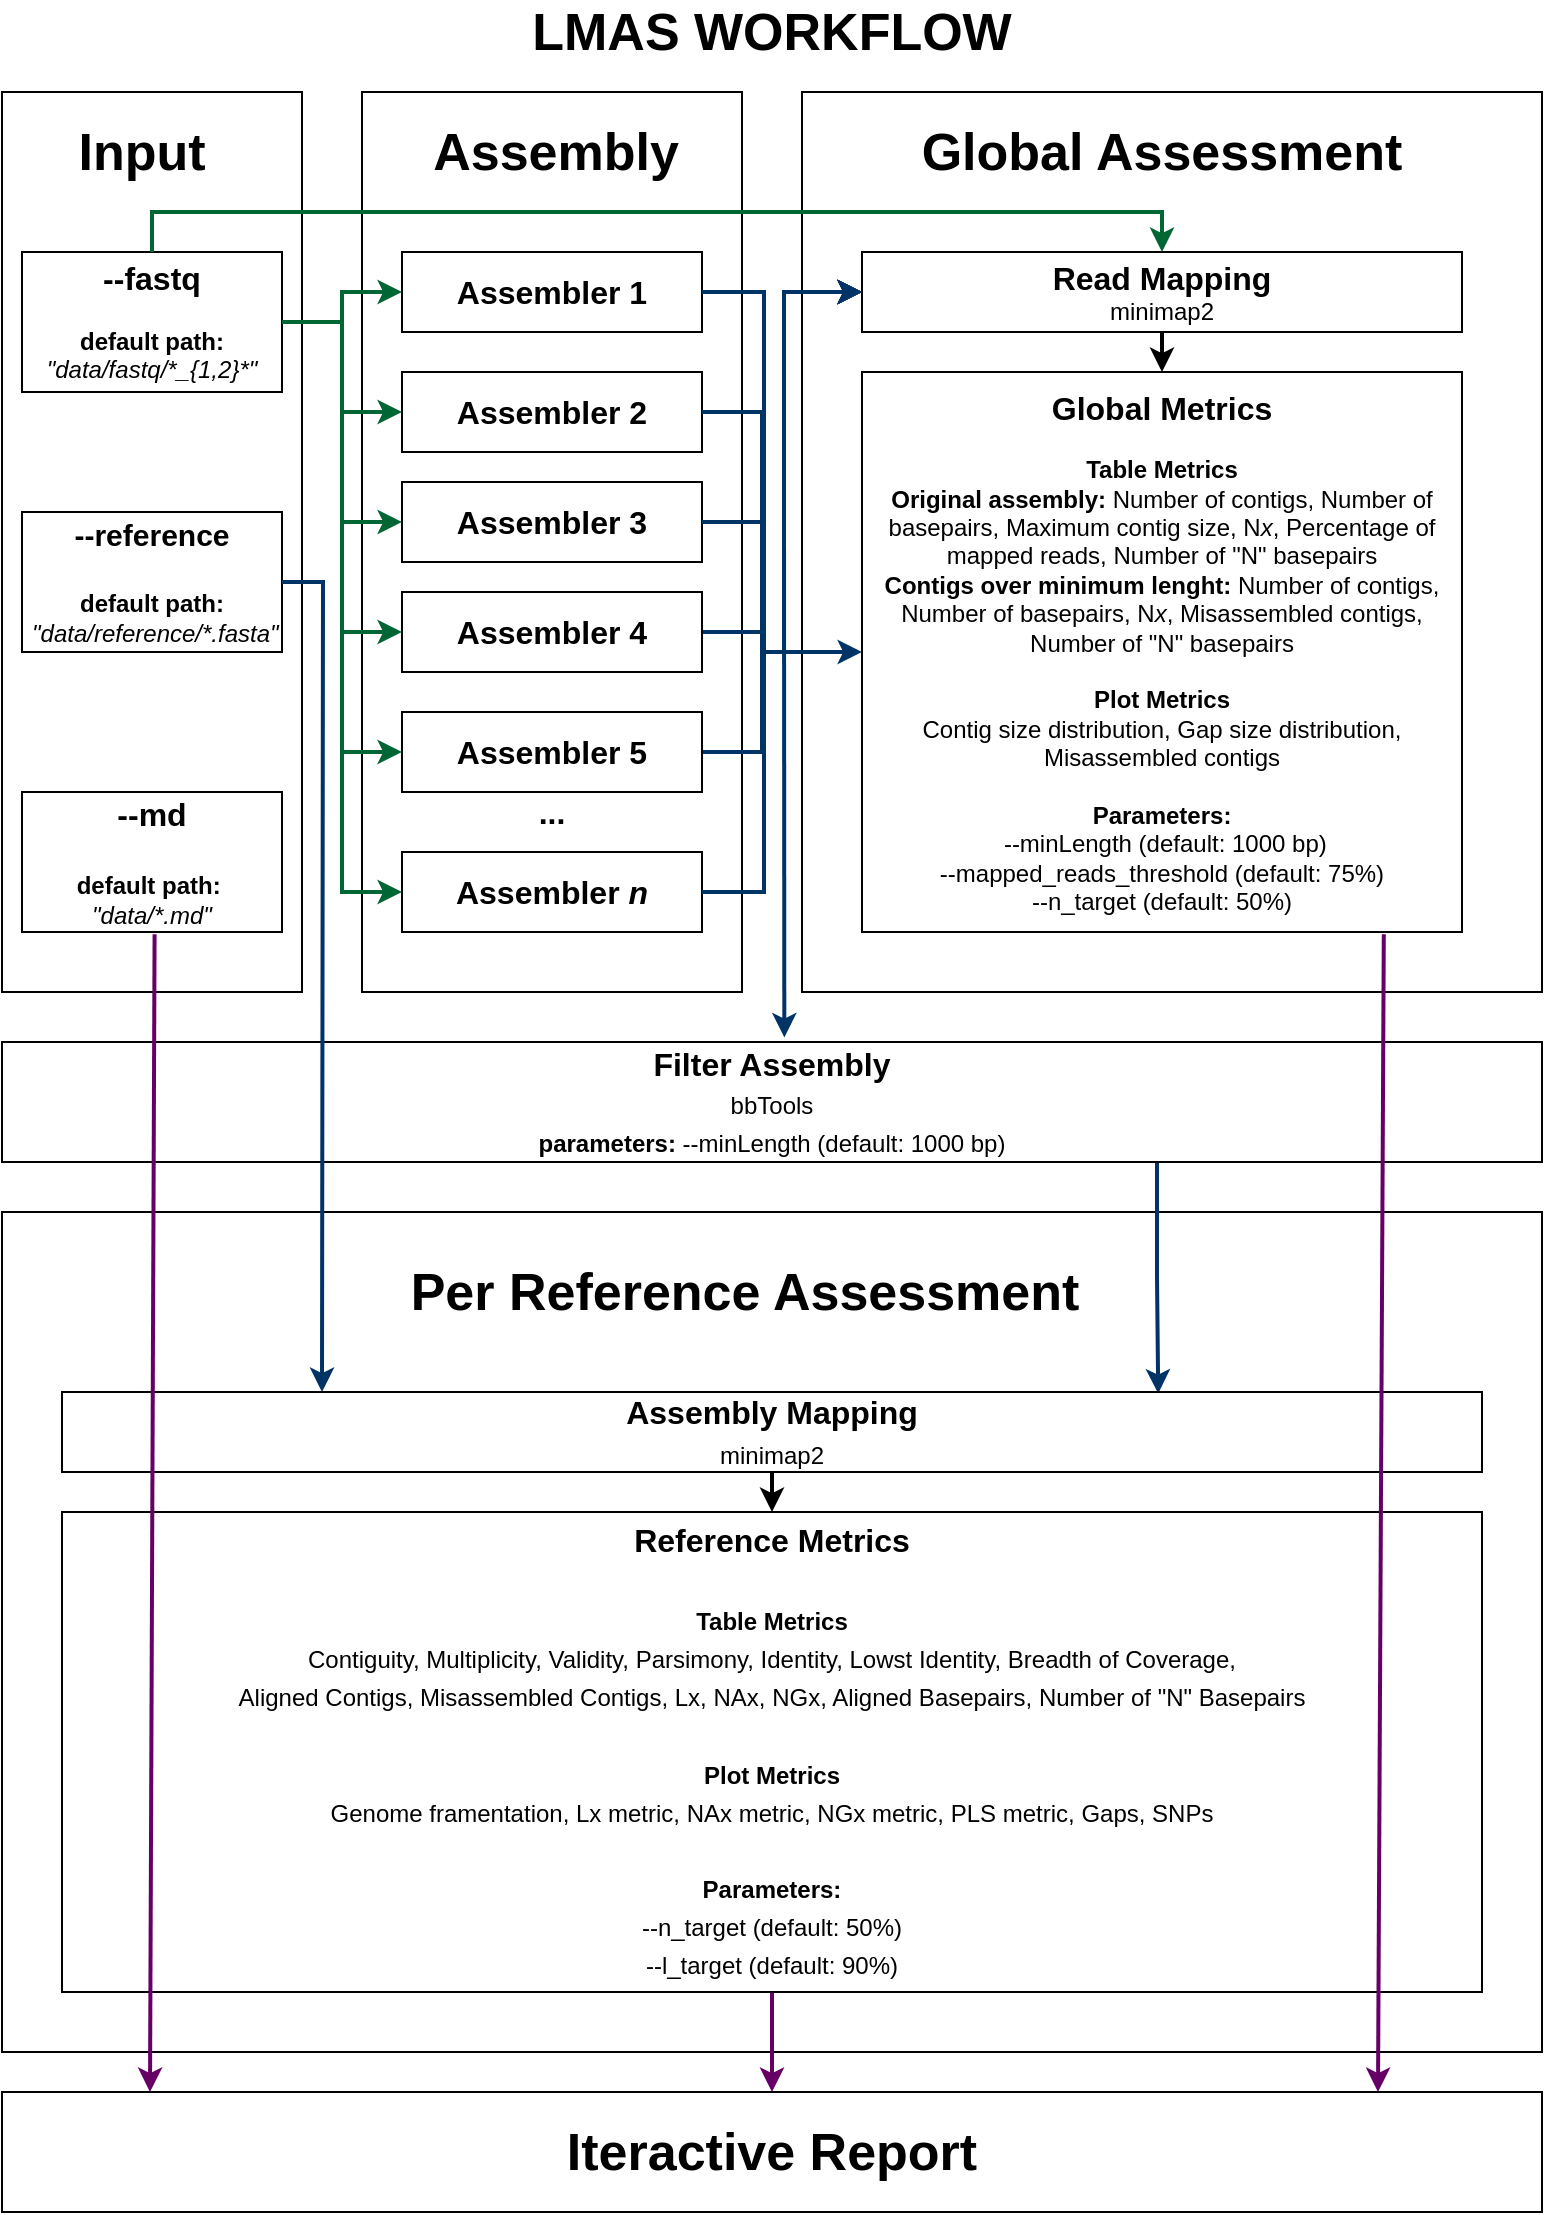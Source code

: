 <mxfile version="14.4.2" type="github">
  <diagram id="fEEfaum9PXZNRL0o0fKY" name="Page-1">
    <mxGraphModel dx="886" dy="504" grid="1" gridSize="10" guides="1" tooltips="1" connect="1" arrows="1" fold="1" page="1" pageScale="1" pageWidth="827" pageHeight="1169" math="0" shadow="0">
      <root>
        <mxCell id="0" />
        <mxCell id="1" parent="0" />
        <mxCell id="ky9Ek_mbaUJdLb6QoavA-50" value="" style="rounded=0;whiteSpace=wrap;html=1;fontSize=16;" vertex="1" parent="1">
          <mxGeometry x="29" y="620" width="770" height="420" as="geometry" />
        </mxCell>
        <mxCell id="ky9Ek_mbaUJdLb6QoavA-1" value="LMAS WORKFLOW" style="text;html=1;strokeColor=none;fillColor=none;align=center;verticalAlign=middle;whiteSpace=wrap;rounded=0;fontSize=26;fontStyle=1" vertex="1" parent="1">
          <mxGeometry x="274" y="20" width="280" height="20" as="geometry" />
        </mxCell>
        <mxCell id="ky9Ek_mbaUJdLb6QoavA-2" value="" style="rounded=0;whiteSpace=wrap;html=1;" vertex="1" parent="1">
          <mxGeometry x="29" y="60" width="150" height="450" as="geometry" />
        </mxCell>
        <mxCell id="ky9Ek_mbaUJdLb6QoavA-4" value="&lt;b&gt;&lt;font style=&quot;font-size: 26px&quot;&gt;Input&lt;/font&gt;&lt;/b&gt;" style="text;html=1;strokeColor=none;fillColor=none;align=center;verticalAlign=middle;whiteSpace=wrap;rounded=0;" vertex="1" parent="1">
          <mxGeometry x="79" y="80" width="40" height="20" as="geometry" />
        </mxCell>
        <mxCell id="ky9Ek_mbaUJdLb6QoavA-5" value="&lt;b style=&quot;font-size: 16px&quot;&gt;--fastq&lt;br&gt;&lt;/b&gt;&lt;br&gt;&lt;b&gt;default path: &lt;/b&gt;&lt;i&gt;&quot;data/fastq/*_{1,2}*&quot;&lt;/i&gt;" style="rounded=0;whiteSpace=wrap;html=1;verticalAlign=middle;" vertex="1" parent="1">
          <mxGeometry x="39" y="140" width="130" height="70" as="geometry" />
        </mxCell>
        <mxCell id="ky9Ek_mbaUJdLb6QoavA-6" value="&lt;b style=&quot;font-size: 15px&quot;&gt;--reference&lt;br&gt;&lt;br&gt;&lt;/b&gt;&lt;b&gt;default path:&lt;/b&gt;&lt;br&gt;&lt;b&gt;&amp;nbsp;&lt;/b&gt;&lt;i&gt;&quot;data/reference/*.fasta&quot;&lt;/i&gt;&lt;b&gt;&lt;br&gt;&lt;/b&gt;" style="rounded=0;whiteSpace=wrap;html=1;" vertex="1" parent="1">
          <mxGeometry x="39" y="270" width="130" height="70" as="geometry" />
        </mxCell>
        <mxCell id="ky9Ek_mbaUJdLb6QoavA-7" value="&lt;b style=&quot;font-size: 16px&quot;&gt;--md&lt;br&gt;&lt;br&gt;&lt;/b&gt;&lt;b&gt;default path:&amp;nbsp;&lt;br&gt;&lt;/b&gt;&lt;i&gt;&quot;data/*.md&quot;&lt;/i&gt;&lt;b&gt;&lt;br&gt;&lt;/b&gt;" style="rounded=0;whiteSpace=wrap;html=1;" vertex="1" parent="1">
          <mxGeometry x="39" y="410" width="130" height="70" as="geometry" />
        </mxCell>
        <mxCell id="ky9Ek_mbaUJdLb6QoavA-8" value="" style="rounded=0;whiteSpace=wrap;html=1;" vertex="1" parent="1">
          <mxGeometry x="209" y="60" width="190" height="450" as="geometry" />
        </mxCell>
        <mxCell id="ky9Ek_mbaUJdLb6QoavA-9" value="&lt;b&gt;&lt;font style=&quot;font-size: 26px&quot;&gt;Assembly&lt;/font&gt;&lt;/b&gt;" style="text;html=1;strokeColor=none;fillColor=none;align=center;verticalAlign=middle;whiteSpace=wrap;rounded=0;" vertex="1" parent="1">
          <mxGeometry x="231" y="80" width="150" height="20" as="geometry" />
        </mxCell>
        <mxCell id="ky9Ek_mbaUJdLb6QoavA-10" value="&lt;font style=&quot;font-size: 16px&quot;&gt;&lt;b&gt;Assembler 1&lt;/b&gt;&lt;/font&gt;" style="rounded=0;whiteSpace=wrap;html=1;" vertex="1" parent="1">
          <mxGeometry x="229" y="140" width="150" height="40" as="geometry" />
        </mxCell>
        <mxCell id="ky9Ek_mbaUJdLb6QoavA-12" value="&lt;font style=&quot;font-size: 16px&quot;&gt;&lt;b&gt;Assembler 2&lt;/b&gt;&lt;/font&gt;" style="rounded=0;whiteSpace=wrap;html=1;" vertex="1" parent="1">
          <mxGeometry x="229" y="200" width="150" height="40" as="geometry" />
        </mxCell>
        <mxCell id="ky9Ek_mbaUJdLb6QoavA-13" value="&lt;font style=&quot;font-size: 16px&quot;&gt;&lt;b&gt;Assembler 3&lt;/b&gt;&lt;/font&gt;" style="rounded=0;whiteSpace=wrap;html=1;" vertex="1" parent="1">
          <mxGeometry x="229" y="255" width="150" height="40" as="geometry" />
        </mxCell>
        <mxCell id="ky9Ek_mbaUJdLb6QoavA-15" value="&lt;font style=&quot;font-size: 16px&quot;&gt;&lt;b&gt;Assembler &lt;i&gt;n&lt;/i&gt;&lt;/b&gt;&lt;/font&gt;" style="rounded=0;whiteSpace=wrap;html=1;" vertex="1" parent="1">
          <mxGeometry x="229" y="440" width="150" height="40" as="geometry" />
        </mxCell>
        <mxCell id="ky9Ek_mbaUJdLb6QoavA-17" value="..." style="text;html=1;strokeColor=none;fillColor=none;align=center;verticalAlign=middle;whiteSpace=wrap;rounded=0;fontSize=16;fontStyle=1" vertex="1" parent="1">
          <mxGeometry x="284" y="410" width="40" height="20" as="geometry" />
        </mxCell>
        <mxCell id="ky9Ek_mbaUJdLb6QoavA-20" value="" style="rounded=0;whiteSpace=wrap;html=1;fontSize=16;" vertex="1" parent="1">
          <mxGeometry x="429" y="60" width="370" height="450" as="geometry" />
        </mxCell>
        <mxCell id="ky9Ek_mbaUJdLb6QoavA-21" value="&lt;b&gt;&lt;font style=&quot;font-size: 26px&quot;&gt;Global Assessment&lt;/font&gt;&lt;/b&gt;" style="text;html=1;strokeColor=none;fillColor=none;align=center;verticalAlign=middle;whiteSpace=wrap;rounded=0;" vertex="1" parent="1">
          <mxGeometry x="469" y="80" width="280" height="20" as="geometry" />
        </mxCell>
        <mxCell id="ky9Ek_mbaUJdLb6QoavA-36" style="edgeStyle=orthogonalEdgeStyle;rounded=0;orthogonalLoop=1;jettySize=auto;html=1;exitX=0.5;exitY=1;exitDx=0;exitDy=0;entryX=0.5;entryY=0;entryDx=0;entryDy=0;fontSize=16;strokeWidth=2;" edge="1" parent="1" source="ky9Ek_mbaUJdLb6QoavA-22" target="ky9Ek_mbaUJdLb6QoavA-35">
          <mxGeometry relative="1" as="geometry" />
        </mxCell>
        <mxCell id="ky9Ek_mbaUJdLb6QoavA-22" value="&lt;font style=&quot;font-size: 16px&quot;&gt;&lt;b&gt;Read Mapping&lt;br&gt;&lt;/b&gt;&lt;/font&gt;&lt;font style=&quot;font-size: 12px&quot;&gt;minimap2&lt;br&gt;&lt;/font&gt;" style="rounded=0;whiteSpace=wrap;html=1;" vertex="1" parent="1">
          <mxGeometry x="459" y="140" width="300" height="40" as="geometry" />
        </mxCell>
        <mxCell id="ky9Ek_mbaUJdLb6QoavA-23" style="edgeStyle=orthogonalEdgeStyle;rounded=0;orthogonalLoop=1;jettySize=auto;html=1;exitX=1;exitY=0.5;exitDx=0;exitDy=0;entryX=0;entryY=0.5;entryDx=0;entryDy=0;fontSize=16;strokeWidth=2;strokeColor=#006633;" edge="1" parent="1" source="ky9Ek_mbaUJdLb6QoavA-5" target="ky9Ek_mbaUJdLb6QoavA-10">
          <mxGeometry relative="1" as="geometry">
            <Array as="points">
              <mxPoint x="199" y="175" />
              <mxPoint x="199" y="160" />
            </Array>
          </mxGeometry>
        </mxCell>
        <mxCell id="ky9Ek_mbaUJdLb6QoavA-25" style="edgeStyle=orthogonalEdgeStyle;rounded=0;orthogonalLoop=1;jettySize=auto;html=1;exitX=1;exitY=0.5;exitDx=0;exitDy=0;fontSize=16;strokeWidth=2;strokeColor=#006633;" edge="1" parent="1" source="ky9Ek_mbaUJdLb6QoavA-5" target="ky9Ek_mbaUJdLb6QoavA-12">
          <mxGeometry relative="1" as="geometry">
            <Array as="points">
              <mxPoint x="199" y="175" />
              <mxPoint x="199" y="220" />
            </Array>
          </mxGeometry>
        </mxCell>
        <mxCell id="ky9Ek_mbaUJdLb6QoavA-26" style="edgeStyle=orthogonalEdgeStyle;rounded=0;orthogonalLoop=1;jettySize=auto;html=1;exitX=1;exitY=0.5;exitDx=0;exitDy=0;entryX=0;entryY=0.5;entryDx=0;entryDy=0;fontSize=16;strokeWidth=2;strokeColor=#006633;" edge="1" parent="1" source="ky9Ek_mbaUJdLb6QoavA-5" target="ky9Ek_mbaUJdLb6QoavA-13">
          <mxGeometry relative="1" as="geometry">
            <Array as="points">
              <mxPoint x="199" y="175" />
              <mxPoint x="199" y="275" />
            </Array>
          </mxGeometry>
        </mxCell>
        <mxCell id="ky9Ek_mbaUJdLb6QoavA-35" value="&lt;span style=&quot;font-weight: bold ; font-size: 16px&quot;&gt;Global Metrics&lt;br&gt;&lt;/span&gt;&lt;br&gt;&lt;b&gt;Table Metrics&lt;br&gt;&lt;/b&gt;&lt;font style=&quot;font-size: 12px&quot;&gt;&lt;b&gt;Original assembly:&lt;/b&gt; Number of contigs, Number of basepairs, Maximum contig size, N&lt;i&gt;x&lt;/i&gt;, Percentage of mapped reads, Number of &quot;N&quot; basepairs&lt;/font&gt;&lt;br&gt;&lt;font style=&quot;font-size: 12px&quot;&gt;&lt;span style=&quot;font-weight: bold&quot;&gt;Contigs over minimum lenght:&amp;nbsp;&lt;/span&gt;Number of contigs, Number of basepairs, N&lt;i&gt;x&lt;/i&gt;, Misassembled contigs, Number of &quot;N&quot; basepairs&lt;br&gt;&lt;br&gt;&lt;b&gt;Plot Metrics&lt;br&gt;&lt;/b&gt;Contig size distribution, Gap size distribution, Misassembled contigs&lt;br&gt;&lt;/font&gt;&lt;br&gt;&lt;b&gt;Parameters:&lt;br&gt;&lt;/b&gt;&lt;font style=&quot;font-size: 12px&quot;&gt;&amp;nbsp;--minLength (default: 1000 bp)&lt;br&gt;--mapped_reads_threshold (default: 75%)&lt;br&gt;--n_target (default: 50%)&lt;br&gt;&lt;/font&gt;" style="rounded=0;whiteSpace=wrap;html=1;" vertex="1" parent="1">
          <mxGeometry x="459" y="200" width="300" height="280" as="geometry" />
        </mxCell>
        <mxCell id="ky9Ek_mbaUJdLb6QoavA-51" style="edgeStyle=orthogonalEdgeStyle;rounded=0;orthogonalLoop=1;jettySize=auto;html=1;exitX=0.75;exitY=1;exitDx=0;exitDy=0;entryX=0.772;entryY=0.02;entryDx=0;entryDy=0;entryPerimeter=0;fontSize=16;strokeWidth=2;strokeColor=#003366;" edge="1" parent="1" source="ky9Ek_mbaUJdLb6QoavA-37" target="ky9Ek_mbaUJdLb6QoavA-42">
          <mxGeometry relative="1" as="geometry" />
        </mxCell>
        <mxCell id="ky9Ek_mbaUJdLb6QoavA-37" value="&lt;b&gt;Filter Assembly&lt;/b&gt;&lt;br&gt;&lt;font style=&quot;font-size: 12px&quot;&gt;bbTools&lt;br&gt;&lt;/font&gt;&lt;b style=&quot;font-size: 12px&quot;&gt;parameters:&amp;nbsp;&lt;/b&gt;&lt;font style=&quot;font-size: 12px&quot;&gt;--minLength (default: 1000 bp)&lt;/font&gt;&lt;b&gt;&lt;br&gt;&lt;/b&gt;" style="rounded=0;whiteSpace=wrap;html=1;fontSize=16;" vertex="1" parent="1">
          <mxGeometry x="29" y="535" width="770" height="60" as="geometry" />
        </mxCell>
        <mxCell id="ky9Ek_mbaUJdLb6QoavA-69" style="edgeStyle=orthogonalEdgeStyle;rounded=0;orthogonalLoop=1;jettySize=auto;html=1;exitX=0.5;exitY=1;exitDx=0;exitDy=0;strokeWidth=2;fontSize=16;strokeColor=#660066;" edge="1" parent="1" source="ky9Ek_mbaUJdLb6QoavA-39" target="ky9Ek_mbaUJdLb6QoavA-68">
          <mxGeometry relative="1" as="geometry" />
        </mxCell>
        <mxCell id="ky9Ek_mbaUJdLb6QoavA-39" value="&lt;span style=&quot;font-weight: bold&quot;&gt;Reference Metrics&lt;br&gt;&lt;/span&gt;&lt;br&gt;&lt;font style=&quot;font-size: 12px&quot;&gt;&lt;b&gt;Table Metrics&lt;br&gt;&lt;/b&gt;&lt;/font&gt;&lt;span style=&quot;font-size: 12px&quot;&gt;Contiguity, Multiplicity, Validity, Parsimony, Identity, Lowst Identity, Breadth of Coverage, &lt;br&gt;Aligned Contigs, Misassembled Contigs, Lx, NAx, NGx, Aligned Basepairs, Number of &quot;N&quot; Basepairs&lt;br&gt;&lt;/span&gt;&lt;br&gt;&lt;span style=&quot;font-size: 12px&quot;&gt;&lt;b&gt;Plot Metrics&lt;/b&gt;&lt;br&gt;Genome framentation, Lx metric, NAx metric, NGx metric, PLS metric, Gaps, SNPs&lt;br&gt;&lt;br&gt;&lt;/span&gt;&lt;b style=&quot;font-size: 12px&quot;&gt;Parameters:&lt;br&gt;&lt;/b&gt;&lt;font style=&quot;font-size: 12px&quot;&gt;--n_target (default: 50%)&lt;br&gt;--l_target (default: 90%)&lt;br&gt;&lt;/font&gt;" style="rounded=0;whiteSpace=wrap;html=1;fontSize=16;" vertex="1" parent="1">
          <mxGeometry x="59" y="770" width="710" height="240" as="geometry" />
        </mxCell>
        <mxCell id="ky9Ek_mbaUJdLb6QoavA-46" style="edgeStyle=orthogonalEdgeStyle;rounded=0;orthogonalLoop=1;jettySize=auto;html=1;exitX=0.5;exitY=1;exitDx=0;exitDy=0;entryX=0.5;entryY=0;entryDx=0;entryDy=0;fontSize=16;strokeWidth=2;" edge="1" parent="1" source="ky9Ek_mbaUJdLb6QoavA-42" target="ky9Ek_mbaUJdLb6QoavA-39">
          <mxGeometry relative="1" as="geometry" />
        </mxCell>
        <mxCell id="ky9Ek_mbaUJdLb6QoavA-42" value="&lt;font&gt;&lt;b&gt;Assembly Mapping&lt;br&gt;&lt;/b&gt;&lt;/font&gt;&lt;font style=&quot;font-size: 12px&quot;&gt;minimap2&lt;/font&gt;&lt;b&gt;&lt;br&gt;&lt;/b&gt;" style="rounded=0;whiteSpace=wrap;html=1;fontSize=16;" vertex="1" parent="1">
          <mxGeometry x="59" y="710" width="710" height="40" as="geometry" />
        </mxCell>
        <mxCell id="ky9Ek_mbaUJdLb6QoavA-61" style="edgeStyle=orthogonalEdgeStyle;rounded=0;orthogonalLoop=1;jettySize=auto;html=1;exitX=1;exitY=0.5;exitDx=0;exitDy=0;entryX=0;entryY=0.5;entryDx=0;entryDy=0;strokeWidth=2;fontSize=16;strokeColor=#003366;" edge="1" parent="1" source="ky9Ek_mbaUJdLb6QoavA-47" target="ky9Ek_mbaUJdLb6QoavA-22">
          <mxGeometry relative="1" as="geometry">
            <Array as="points">
              <mxPoint x="409" y="330" />
              <mxPoint x="409" y="340" />
              <mxPoint x="420" y="340" />
              <mxPoint x="420" y="160" />
            </Array>
          </mxGeometry>
        </mxCell>
        <mxCell id="ky9Ek_mbaUJdLb6QoavA-47" value="&lt;font style=&quot;font-size: 16px&quot;&gt;&lt;b&gt;Assembler 4&lt;/b&gt;&lt;/font&gt;" style="rounded=0;whiteSpace=wrap;html=1;" vertex="1" parent="1">
          <mxGeometry x="229" y="310" width="150" height="40" as="geometry" />
        </mxCell>
        <mxCell id="ky9Ek_mbaUJdLb6QoavA-63" style="edgeStyle=orthogonalEdgeStyle;rounded=0;orthogonalLoop=1;jettySize=auto;html=1;exitX=1;exitY=0.5;exitDx=0;exitDy=0;entryX=0;entryY=0.5;entryDx=0;entryDy=0;strokeWidth=2;fontSize=16;strokeColor=#003366;" edge="1" parent="1" source="ky9Ek_mbaUJdLb6QoavA-48" target="ky9Ek_mbaUJdLb6QoavA-22">
          <mxGeometry relative="1" as="geometry">
            <Array as="points">
              <mxPoint x="409" y="390" />
              <mxPoint x="409" y="340" />
              <mxPoint x="420" y="340" />
              <mxPoint x="420" y="160" />
            </Array>
          </mxGeometry>
        </mxCell>
        <mxCell id="ky9Ek_mbaUJdLb6QoavA-48" value="&lt;font style=&quot;font-size: 16px&quot;&gt;&lt;b&gt;Assembler 5&lt;/b&gt;&lt;/font&gt;" style="rounded=0;whiteSpace=wrap;html=1;" vertex="1" parent="1">
          <mxGeometry x="229" y="370" width="150" height="40" as="geometry" />
        </mxCell>
        <mxCell id="ky9Ek_mbaUJdLb6QoavA-52" value="&lt;b&gt;&lt;font style=&quot;font-size: 26px&quot;&gt;Per Reference Assessment&lt;/font&gt;&lt;/b&gt;" style="text;html=1;strokeColor=none;fillColor=none;align=center;verticalAlign=middle;whiteSpace=wrap;rounded=0;" vertex="1" parent="1">
          <mxGeometry x="229" y="650" width="343" height="20" as="geometry" />
        </mxCell>
        <mxCell id="ky9Ek_mbaUJdLb6QoavA-53" style="edgeStyle=orthogonalEdgeStyle;rounded=0;orthogonalLoop=1;jettySize=auto;html=1;exitX=1;exitY=0.5;exitDx=0;exitDy=0;fontSize=16;strokeWidth=2;strokeColor=#003366;" edge="1" parent="1" source="ky9Ek_mbaUJdLb6QoavA-6">
          <mxGeometry relative="1" as="geometry">
            <mxPoint x="189" y="710" as="targetPoint" />
          </mxGeometry>
        </mxCell>
        <mxCell id="ky9Ek_mbaUJdLb6QoavA-54" style="edgeStyle=orthogonalEdgeStyle;rounded=0;orthogonalLoop=1;jettySize=auto;html=1;exitX=1;exitY=0.5;exitDx=0;exitDy=0;entryX=0;entryY=0.5;entryDx=0;entryDy=0;strokeWidth=2;fontSize=16;strokeColor=#006633;" edge="1" parent="1" source="ky9Ek_mbaUJdLb6QoavA-5" target="ky9Ek_mbaUJdLb6QoavA-15">
          <mxGeometry relative="1" as="geometry" />
        </mxCell>
        <mxCell id="ky9Ek_mbaUJdLb6QoavA-55" style="edgeStyle=orthogonalEdgeStyle;rounded=0;orthogonalLoop=1;jettySize=auto;html=1;exitX=1;exitY=0.5;exitDx=0;exitDy=0;entryX=0;entryY=0.5;entryDx=0;entryDy=0;strokeWidth=2;fontSize=16;strokeColor=#006633;" edge="1" parent="1" source="ky9Ek_mbaUJdLb6QoavA-5" target="ky9Ek_mbaUJdLb6QoavA-47">
          <mxGeometry relative="1" as="geometry" />
        </mxCell>
        <mxCell id="ky9Ek_mbaUJdLb6QoavA-57" style="edgeStyle=orthogonalEdgeStyle;rounded=0;orthogonalLoop=1;jettySize=auto;html=1;exitX=1;exitY=0.5;exitDx=0;exitDy=0;entryX=0;entryY=0.5;entryDx=0;entryDy=0;strokeWidth=2;fontSize=16;strokeColor=#003366;" edge="1" parent="1" source="ky9Ek_mbaUJdLb6QoavA-10" target="ky9Ek_mbaUJdLb6QoavA-22">
          <mxGeometry relative="1" as="geometry">
            <Array as="points">
              <mxPoint x="410" y="160" />
              <mxPoint x="410" y="340" />
              <mxPoint x="420" y="340" />
              <mxPoint x="420" y="160" />
            </Array>
          </mxGeometry>
        </mxCell>
        <mxCell id="ky9Ek_mbaUJdLb6QoavA-58" style="edgeStyle=orthogonalEdgeStyle;rounded=0;orthogonalLoop=1;jettySize=auto;html=1;exitX=1;exitY=0.5;exitDx=0;exitDy=0;entryX=0;entryY=0.5;entryDx=0;entryDy=0;strokeWidth=2;fontSize=16;strokeColor=#003366;" edge="1" parent="1" source="ky9Ek_mbaUJdLb6QoavA-12" target="ky9Ek_mbaUJdLb6QoavA-22">
          <mxGeometry relative="1" as="geometry">
            <Array as="points">
              <mxPoint x="409" y="220" />
              <mxPoint x="409" y="340" />
              <mxPoint x="420" y="340" />
              <mxPoint x="420" y="160" />
            </Array>
          </mxGeometry>
        </mxCell>
        <mxCell id="ky9Ek_mbaUJdLb6QoavA-68" value="&lt;b&gt;&lt;span style=&quot;font-size: 26px&quot;&gt;Iteractive Report&lt;/span&gt;&lt;br&gt;&lt;/b&gt;" style="rounded=0;whiteSpace=wrap;html=1;fontSize=16;" vertex="1" parent="1">
          <mxGeometry x="29" y="1060" width="770" height="60" as="geometry" />
        </mxCell>
        <mxCell id="ky9Ek_mbaUJdLb6QoavA-70" value="" style="endArrow=classic;html=1;strokeWidth=2;fontSize=16;exitX=0.893;exitY=1.004;exitDx=0;exitDy=0;exitPerimeter=0;strokeColor=#660066;" edge="1" parent="1">
          <mxGeometry width="50" height="50" relative="1" as="geometry">
            <mxPoint x="719.9" y="481.12" as="sourcePoint" />
            <mxPoint x="717" y="1060" as="targetPoint" />
          </mxGeometry>
        </mxCell>
        <mxCell id="ky9Ek_mbaUJdLb6QoavA-71" value="" style="endArrow=classic;html=1;strokeWidth=2;fontSize=16;exitX=0.893;exitY=1.004;exitDx=0;exitDy=0;exitPerimeter=0;strokeColor=#660066;" edge="1" parent="1">
          <mxGeometry width="50" height="50" relative="1" as="geometry">
            <mxPoint x="105.29" y="481.12" as="sourcePoint" />
            <mxPoint x="103" y="1060" as="targetPoint" />
          </mxGeometry>
        </mxCell>
        <mxCell id="ky9Ek_mbaUJdLb6QoavA-72" style="edgeStyle=orthogonalEdgeStyle;rounded=0;orthogonalLoop=1;jettySize=auto;html=1;exitX=1;exitY=0.5;exitDx=0;exitDy=0;entryX=0;entryY=0.5;entryDx=0;entryDy=0;strokeWidth=2;fontSize=16;strokeColor=#003366;" edge="1" parent="1" source="ky9Ek_mbaUJdLb6QoavA-15" target="ky9Ek_mbaUJdLb6QoavA-22">
          <mxGeometry relative="1" as="geometry">
            <Array as="points">
              <mxPoint x="410" y="460" />
              <mxPoint x="410" y="340" />
              <mxPoint x="420" y="340" />
              <mxPoint x="420" y="160" />
            </Array>
          </mxGeometry>
        </mxCell>
        <mxCell id="ky9Ek_mbaUJdLb6QoavA-59" style="edgeStyle=orthogonalEdgeStyle;rounded=0;orthogonalLoop=1;jettySize=auto;html=1;exitX=1;exitY=0.5;exitDx=0;exitDy=0;entryX=0;entryY=0.5;entryDx=0;entryDy=0;strokeWidth=2;fontSize=16;strokeColor=#003366;" edge="1" parent="1" source="ky9Ek_mbaUJdLb6QoavA-13" target="ky9Ek_mbaUJdLb6QoavA-22">
          <mxGeometry relative="1" as="geometry">
            <Array as="points">
              <mxPoint x="409" y="275" />
              <mxPoint x="409" y="340" />
              <mxPoint x="420" y="340" />
              <mxPoint x="420" y="160" />
            </Array>
          </mxGeometry>
        </mxCell>
        <mxCell id="ky9Ek_mbaUJdLb6QoavA-74" value="" style="endArrow=classic;html=1;strokeWidth=2;fontSize=16;entryX=0.508;entryY=-0.038;entryDx=0;entryDy=0;entryPerimeter=0;strokeColor=#003366;" edge="1" parent="1" target="ky9Ek_mbaUJdLb6QoavA-37">
          <mxGeometry width="50" height="50" relative="1" as="geometry">
            <mxPoint x="420" y="260" as="sourcePoint" />
            <mxPoint x="330" y="320" as="targetPoint" />
          </mxGeometry>
        </mxCell>
        <mxCell id="ky9Ek_mbaUJdLb6QoavA-76" style="edgeStyle=orthogonalEdgeStyle;rounded=0;orthogonalLoop=1;jettySize=auto;html=1;exitX=1;exitY=0.5;exitDx=0;exitDy=0;strokeWidth=2;fontSize=16;strokeColor=#003366;" edge="1" parent="1" source="ky9Ek_mbaUJdLb6QoavA-13" target="ky9Ek_mbaUJdLb6QoavA-35">
          <mxGeometry relative="1" as="geometry">
            <Array as="points">
              <mxPoint x="410" y="275" />
              <mxPoint x="410" y="340" />
            </Array>
          </mxGeometry>
        </mxCell>
        <mxCell id="ky9Ek_mbaUJdLb6QoavA-56" style="edgeStyle=orthogonalEdgeStyle;rounded=0;orthogonalLoop=1;jettySize=auto;html=1;exitX=1;exitY=0.5;exitDx=0;exitDy=0;entryX=0;entryY=0.5;entryDx=0;entryDy=0;strokeWidth=2;fontSize=16;strokeColor=#006633;" edge="1" parent="1" source="ky9Ek_mbaUJdLb6QoavA-5" target="ky9Ek_mbaUJdLb6QoavA-48">
          <mxGeometry relative="1" as="geometry" />
        </mxCell>
        <mxCell id="ky9Ek_mbaUJdLb6QoavA-77" style="edgeStyle=orthogonalEdgeStyle;rounded=0;orthogonalLoop=1;jettySize=auto;html=1;exitX=0.5;exitY=0;exitDx=0;exitDy=0;entryX=0.5;entryY=0;entryDx=0;entryDy=0;strokeColor=#006633;strokeWidth=2;fontSize=16;" edge="1" parent="1" source="ky9Ek_mbaUJdLb6QoavA-5" target="ky9Ek_mbaUJdLb6QoavA-22">
          <mxGeometry relative="1" as="geometry">
            <Array as="points">
              <mxPoint x="104" y="120" />
              <mxPoint x="609" y="120" />
            </Array>
          </mxGeometry>
        </mxCell>
      </root>
    </mxGraphModel>
  </diagram>
</mxfile>
